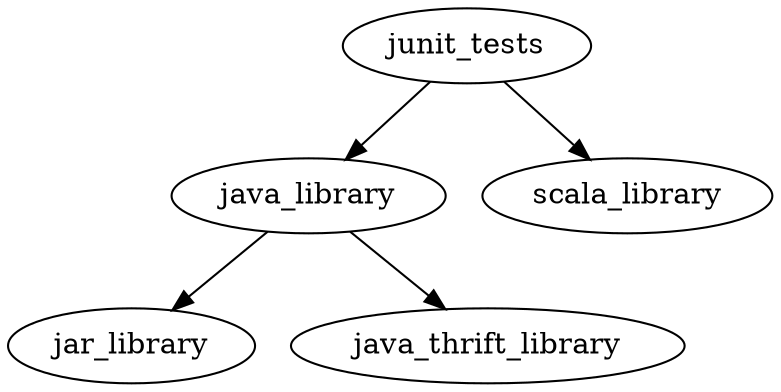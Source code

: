 digraph G {
  testa [label="junit_tests"];

  libc [label="java_library"];
  libd [label="scala_library"];

  jara [label="jar_library"];

  thrifta [label="java_thrift_library"]

  libc -> thrifta;
  libc -> jara;
  testa -> libc;
  testa -> libd;
}
